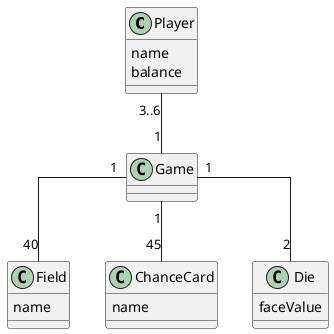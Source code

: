 @startuml
skinparam linetype polyline
skinparam linetype ortho

Class Player {
 name
 balance
}

Class Field {
 name
}

Class ChanceCard{
 name
}
Class Die {
 faceValue
}


Player "3..6" -- "1" Game
Game "1" -- "45" ChanceCard
Game "1" -- "40" Field
Game"1" -- "2" Die
@enduml